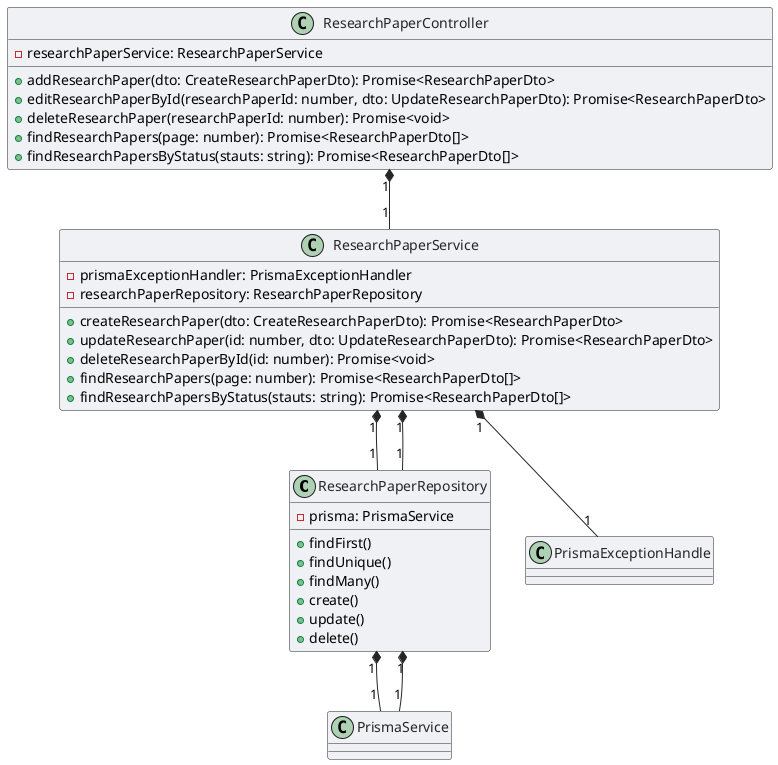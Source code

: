 @startuml research_paper

skinparam ArrowColor #252525
skinparam ClassBackgroundColor #F0F1F5
skinparam ClassBorderColor #252525
skinparam ClassFontColor #252525


class ResearchPaperRepository {
  - prisma: PrismaService
  + findFirst()
  + findUnique()
  + findMany()
  + create()
  + update()
  + delete()
}

class ResearchPaperController {

    - researchPaperService: ResearchPaperService
    + addResearchPaper(dto: CreateResearchPaperDto): Promise<ResearchPaperDto>
    + editResearchPaperById(researchPaperId: number, dto: UpdateResearchPaperDto): Promise<ResearchPaperDto>
    + deleteResearchPaper(researchPaperId: number): Promise<void>
    + findResearchPapers(page: number): Promise<ResearchPaperDto[]>
    + findResearchPapersByStatus(stauts: string): Promise<ResearchPaperDto[]>

}


class ResearchPaperService {
  - prismaExceptionHandler: PrismaExceptionHandler
  - researchPaperRepository: ResearchPaperRepository
  + createResearchPaper(dto: CreateResearchPaperDto): Promise<ResearchPaperDto>
  + updateResearchPaper(id: number, dto: UpdateResearchPaperDto): Promise<ResearchPaperDto>
  + deleteResearchPaperById(id: number): Promise<void>
  + findResearchPapers(page: number): Promise<ResearchPaperDto[]>
  + findResearchPapersByStatus(stauts: string): Promise<ResearchPaperDto[]>
}


ResearchPaperService "1" *-- "1" ResearchPaperRepository
ResearchPaperService "1" *-- "1" PrismaExceptionHandle
ResearchPaperRepository "1" *-- "1" PrismaService
ResearchPaperRepository "1" *-- "1" PrismaService
ResearchPaperService "1" *-- "1" ResearchPaperRepository
ResearchPaperController "1" *-- "1" ResearchPaperService
@enduml
